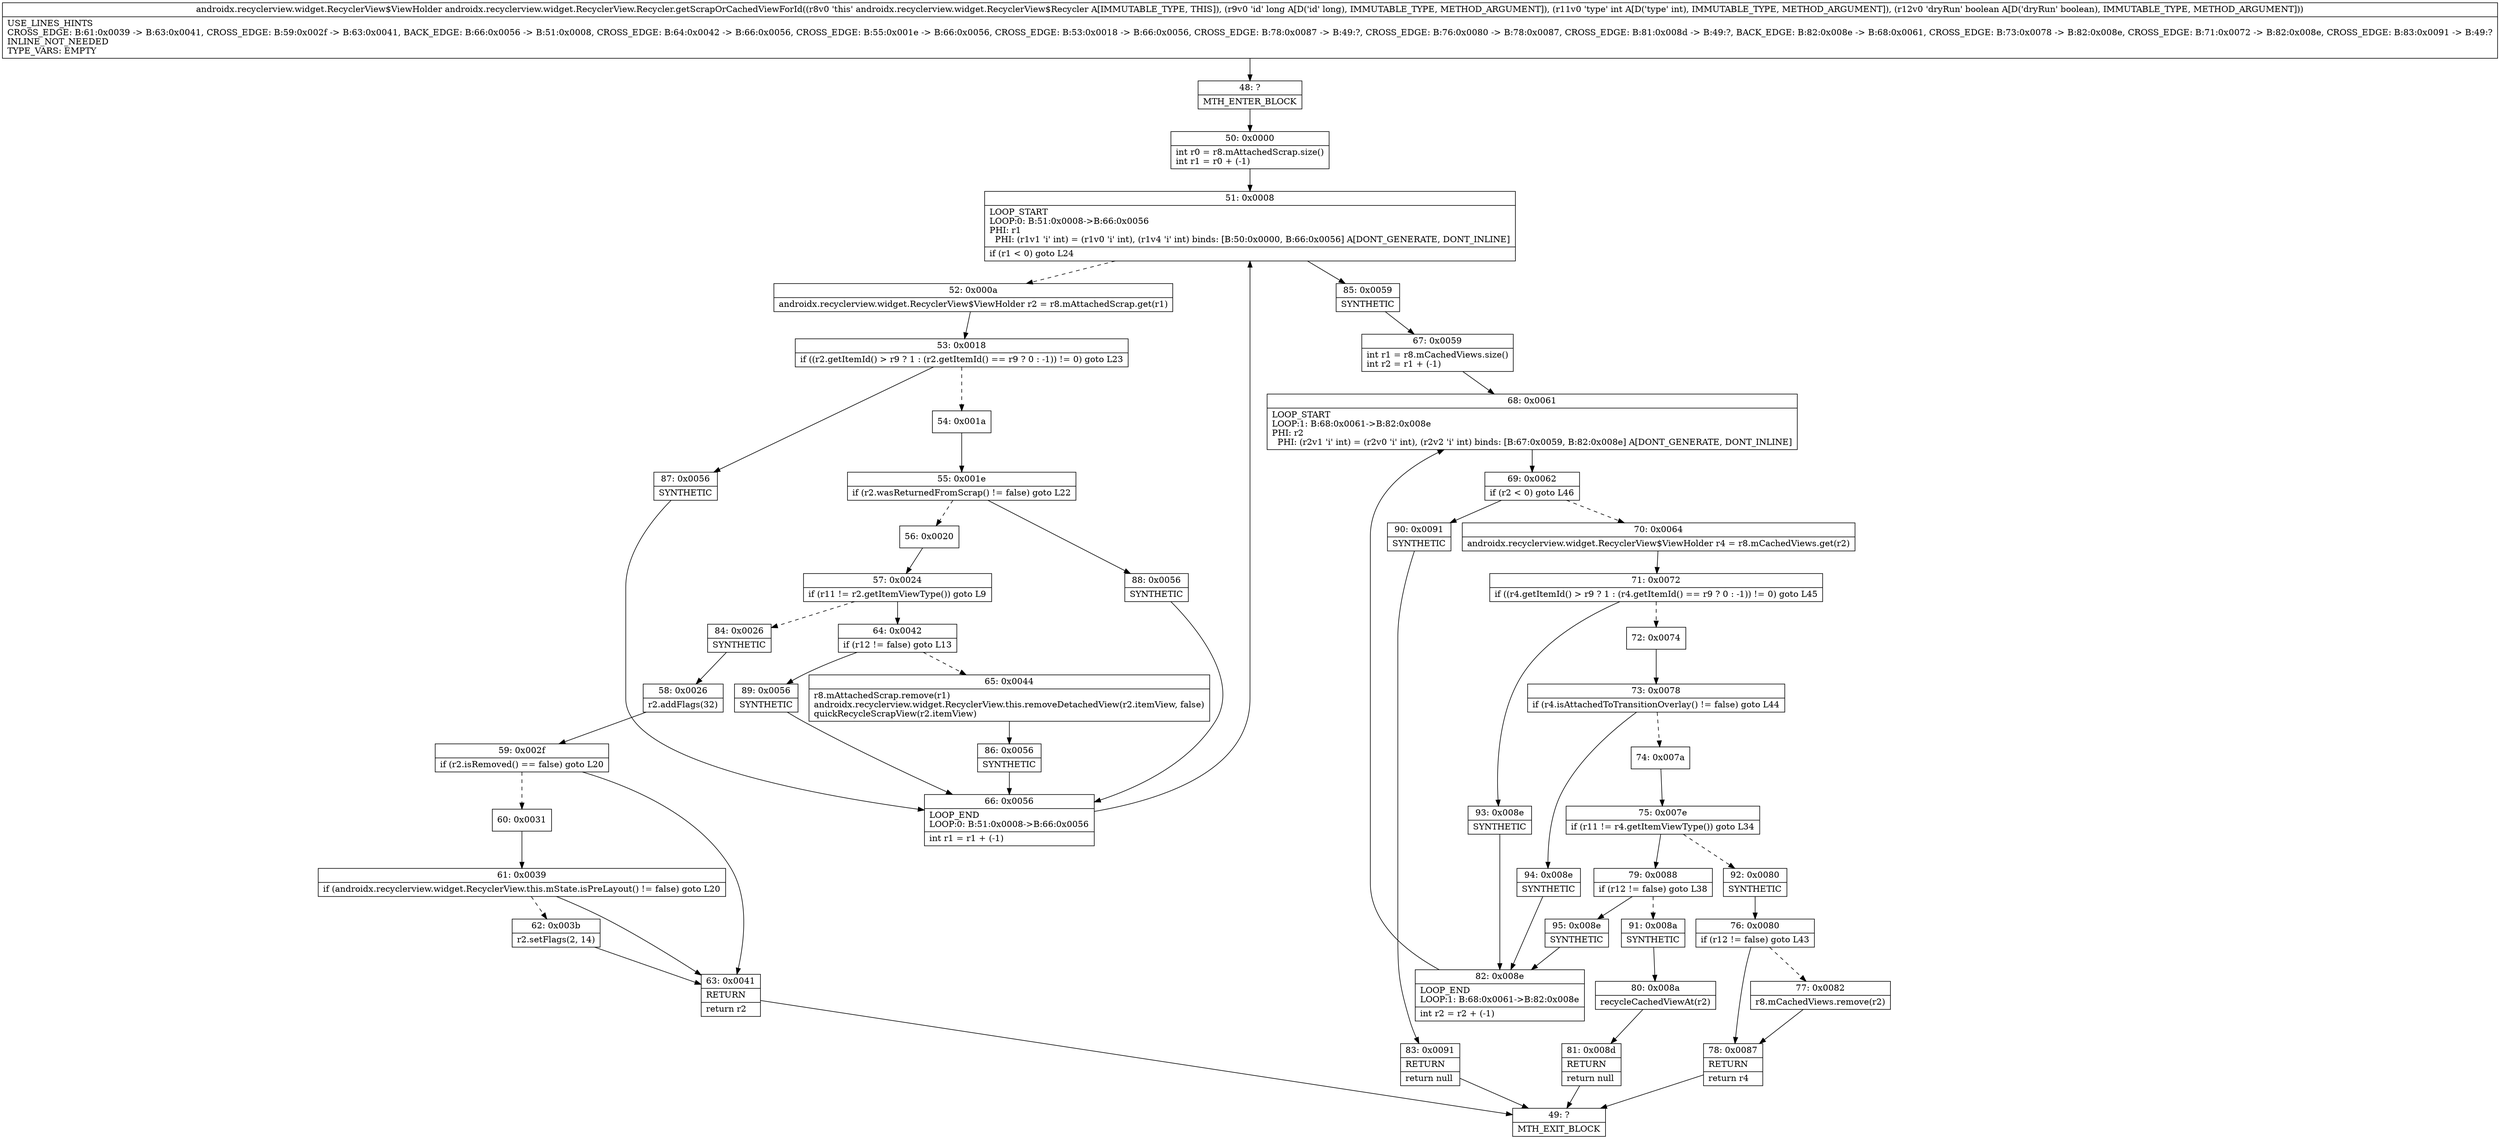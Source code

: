digraph "CFG forandroidx.recyclerview.widget.RecyclerView.Recycler.getScrapOrCachedViewForId(JIZ)Landroidx\/recyclerview\/widget\/RecyclerView$ViewHolder;" {
Node_48 [shape=record,label="{48\:\ ?|MTH_ENTER_BLOCK\l}"];
Node_50 [shape=record,label="{50\:\ 0x0000|int r0 = r8.mAttachedScrap.size()\lint r1 = r0 + (\-1)\l}"];
Node_51 [shape=record,label="{51\:\ 0x0008|LOOP_START\lLOOP:0: B:51:0x0008\-\>B:66:0x0056\lPHI: r1 \l  PHI: (r1v1 'i' int) = (r1v0 'i' int), (r1v4 'i' int) binds: [B:50:0x0000, B:66:0x0056] A[DONT_GENERATE, DONT_INLINE]\l|if (r1 \< 0) goto L24\l}"];
Node_52 [shape=record,label="{52\:\ 0x000a|androidx.recyclerview.widget.RecyclerView$ViewHolder r2 = r8.mAttachedScrap.get(r1)\l}"];
Node_53 [shape=record,label="{53\:\ 0x0018|if ((r2.getItemId() \> r9 ? 1 : (r2.getItemId() == r9 ? 0 : \-1)) != 0) goto L23\l}"];
Node_54 [shape=record,label="{54\:\ 0x001a}"];
Node_55 [shape=record,label="{55\:\ 0x001e|if (r2.wasReturnedFromScrap() != false) goto L22\l}"];
Node_56 [shape=record,label="{56\:\ 0x0020}"];
Node_57 [shape=record,label="{57\:\ 0x0024|if (r11 != r2.getItemViewType()) goto L9\l}"];
Node_64 [shape=record,label="{64\:\ 0x0042|if (r12 != false) goto L13\l}"];
Node_65 [shape=record,label="{65\:\ 0x0044|r8.mAttachedScrap.remove(r1)\landroidx.recyclerview.widget.RecyclerView.this.removeDetachedView(r2.itemView, false)\lquickRecycleScrapView(r2.itemView)\l}"];
Node_86 [shape=record,label="{86\:\ 0x0056|SYNTHETIC\l}"];
Node_66 [shape=record,label="{66\:\ 0x0056|LOOP_END\lLOOP:0: B:51:0x0008\-\>B:66:0x0056\l|int r1 = r1 + (\-1)\l}"];
Node_89 [shape=record,label="{89\:\ 0x0056|SYNTHETIC\l}"];
Node_84 [shape=record,label="{84\:\ 0x0026|SYNTHETIC\l}"];
Node_58 [shape=record,label="{58\:\ 0x0026|r2.addFlags(32)\l}"];
Node_59 [shape=record,label="{59\:\ 0x002f|if (r2.isRemoved() == false) goto L20\l}"];
Node_60 [shape=record,label="{60\:\ 0x0031}"];
Node_61 [shape=record,label="{61\:\ 0x0039|if (androidx.recyclerview.widget.RecyclerView.this.mState.isPreLayout() != false) goto L20\l}"];
Node_62 [shape=record,label="{62\:\ 0x003b|r2.setFlags(2, 14)\l}"];
Node_63 [shape=record,label="{63\:\ 0x0041|RETURN\l|return r2\l}"];
Node_49 [shape=record,label="{49\:\ ?|MTH_EXIT_BLOCK\l}"];
Node_88 [shape=record,label="{88\:\ 0x0056|SYNTHETIC\l}"];
Node_87 [shape=record,label="{87\:\ 0x0056|SYNTHETIC\l}"];
Node_85 [shape=record,label="{85\:\ 0x0059|SYNTHETIC\l}"];
Node_67 [shape=record,label="{67\:\ 0x0059|int r1 = r8.mCachedViews.size()\lint r2 = r1 + (\-1)\l}"];
Node_68 [shape=record,label="{68\:\ 0x0061|LOOP_START\lLOOP:1: B:68:0x0061\-\>B:82:0x008e\lPHI: r2 \l  PHI: (r2v1 'i' int) = (r2v0 'i' int), (r2v2 'i' int) binds: [B:67:0x0059, B:82:0x008e] A[DONT_GENERATE, DONT_INLINE]\l}"];
Node_69 [shape=record,label="{69\:\ 0x0062|if (r2 \< 0) goto L46\l}"];
Node_70 [shape=record,label="{70\:\ 0x0064|androidx.recyclerview.widget.RecyclerView$ViewHolder r4 = r8.mCachedViews.get(r2)\l}"];
Node_71 [shape=record,label="{71\:\ 0x0072|if ((r4.getItemId() \> r9 ? 1 : (r4.getItemId() == r9 ? 0 : \-1)) != 0) goto L45\l}"];
Node_72 [shape=record,label="{72\:\ 0x0074}"];
Node_73 [shape=record,label="{73\:\ 0x0078|if (r4.isAttachedToTransitionOverlay() != false) goto L44\l}"];
Node_74 [shape=record,label="{74\:\ 0x007a}"];
Node_75 [shape=record,label="{75\:\ 0x007e|if (r11 != r4.getItemViewType()) goto L34\l}"];
Node_79 [shape=record,label="{79\:\ 0x0088|if (r12 != false) goto L38\l}"];
Node_91 [shape=record,label="{91\:\ 0x008a|SYNTHETIC\l}"];
Node_80 [shape=record,label="{80\:\ 0x008a|recycleCachedViewAt(r2)\l}"];
Node_81 [shape=record,label="{81\:\ 0x008d|RETURN\l|return null\l}"];
Node_95 [shape=record,label="{95\:\ 0x008e|SYNTHETIC\l}"];
Node_82 [shape=record,label="{82\:\ 0x008e|LOOP_END\lLOOP:1: B:68:0x0061\-\>B:82:0x008e\l|int r2 = r2 + (\-1)\l}"];
Node_92 [shape=record,label="{92\:\ 0x0080|SYNTHETIC\l}"];
Node_76 [shape=record,label="{76\:\ 0x0080|if (r12 != false) goto L43\l}"];
Node_77 [shape=record,label="{77\:\ 0x0082|r8.mCachedViews.remove(r2)\l}"];
Node_78 [shape=record,label="{78\:\ 0x0087|RETURN\l|return r4\l}"];
Node_94 [shape=record,label="{94\:\ 0x008e|SYNTHETIC\l}"];
Node_93 [shape=record,label="{93\:\ 0x008e|SYNTHETIC\l}"];
Node_90 [shape=record,label="{90\:\ 0x0091|SYNTHETIC\l}"];
Node_83 [shape=record,label="{83\:\ 0x0091|RETURN\l|return null\l}"];
MethodNode[shape=record,label="{androidx.recyclerview.widget.RecyclerView$ViewHolder androidx.recyclerview.widget.RecyclerView.Recycler.getScrapOrCachedViewForId((r8v0 'this' androidx.recyclerview.widget.RecyclerView$Recycler A[IMMUTABLE_TYPE, THIS]), (r9v0 'id' long A[D('id' long), IMMUTABLE_TYPE, METHOD_ARGUMENT]), (r11v0 'type' int A[D('type' int), IMMUTABLE_TYPE, METHOD_ARGUMENT]), (r12v0 'dryRun' boolean A[D('dryRun' boolean), IMMUTABLE_TYPE, METHOD_ARGUMENT]))  | USE_LINES_HINTS\lCROSS_EDGE: B:61:0x0039 \-\> B:63:0x0041, CROSS_EDGE: B:59:0x002f \-\> B:63:0x0041, BACK_EDGE: B:66:0x0056 \-\> B:51:0x0008, CROSS_EDGE: B:64:0x0042 \-\> B:66:0x0056, CROSS_EDGE: B:55:0x001e \-\> B:66:0x0056, CROSS_EDGE: B:53:0x0018 \-\> B:66:0x0056, CROSS_EDGE: B:78:0x0087 \-\> B:49:?, CROSS_EDGE: B:76:0x0080 \-\> B:78:0x0087, CROSS_EDGE: B:81:0x008d \-\> B:49:?, BACK_EDGE: B:82:0x008e \-\> B:68:0x0061, CROSS_EDGE: B:73:0x0078 \-\> B:82:0x008e, CROSS_EDGE: B:71:0x0072 \-\> B:82:0x008e, CROSS_EDGE: B:83:0x0091 \-\> B:49:?\lINLINE_NOT_NEEDED\lTYPE_VARS: EMPTY\l}"];
MethodNode -> Node_48;Node_48 -> Node_50;
Node_50 -> Node_51;
Node_51 -> Node_52[style=dashed];
Node_51 -> Node_85;
Node_52 -> Node_53;
Node_53 -> Node_54[style=dashed];
Node_53 -> Node_87;
Node_54 -> Node_55;
Node_55 -> Node_56[style=dashed];
Node_55 -> Node_88;
Node_56 -> Node_57;
Node_57 -> Node_64;
Node_57 -> Node_84[style=dashed];
Node_64 -> Node_65[style=dashed];
Node_64 -> Node_89;
Node_65 -> Node_86;
Node_86 -> Node_66;
Node_66 -> Node_51;
Node_89 -> Node_66;
Node_84 -> Node_58;
Node_58 -> Node_59;
Node_59 -> Node_60[style=dashed];
Node_59 -> Node_63;
Node_60 -> Node_61;
Node_61 -> Node_62[style=dashed];
Node_61 -> Node_63;
Node_62 -> Node_63;
Node_63 -> Node_49;
Node_88 -> Node_66;
Node_87 -> Node_66;
Node_85 -> Node_67;
Node_67 -> Node_68;
Node_68 -> Node_69;
Node_69 -> Node_70[style=dashed];
Node_69 -> Node_90;
Node_70 -> Node_71;
Node_71 -> Node_72[style=dashed];
Node_71 -> Node_93;
Node_72 -> Node_73;
Node_73 -> Node_74[style=dashed];
Node_73 -> Node_94;
Node_74 -> Node_75;
Node_75 -> Node_79;
Node_75 -> Node_92[style=dashed];
Node_79 -> Node_91[style=dashed];
Node_79 -> Node_95;
Node_91 -> Node_80;
Node_80 -> Node_81;
Node_81 -> Node_49;
Node_95 -> Node_82;
Node_82 -> Node_68;
Node_92 -> Node_76;
Node_76 -> Node_77[style=dashed];
Node_76 -> Node_78;
Node_77 -> Node_78;
Node_78 -> Node_49;
Node_94 -> Node_82;
Node_93 -> Node_82;
Node_90 -> Node_83;
Node_83 -> Node_49;
}

